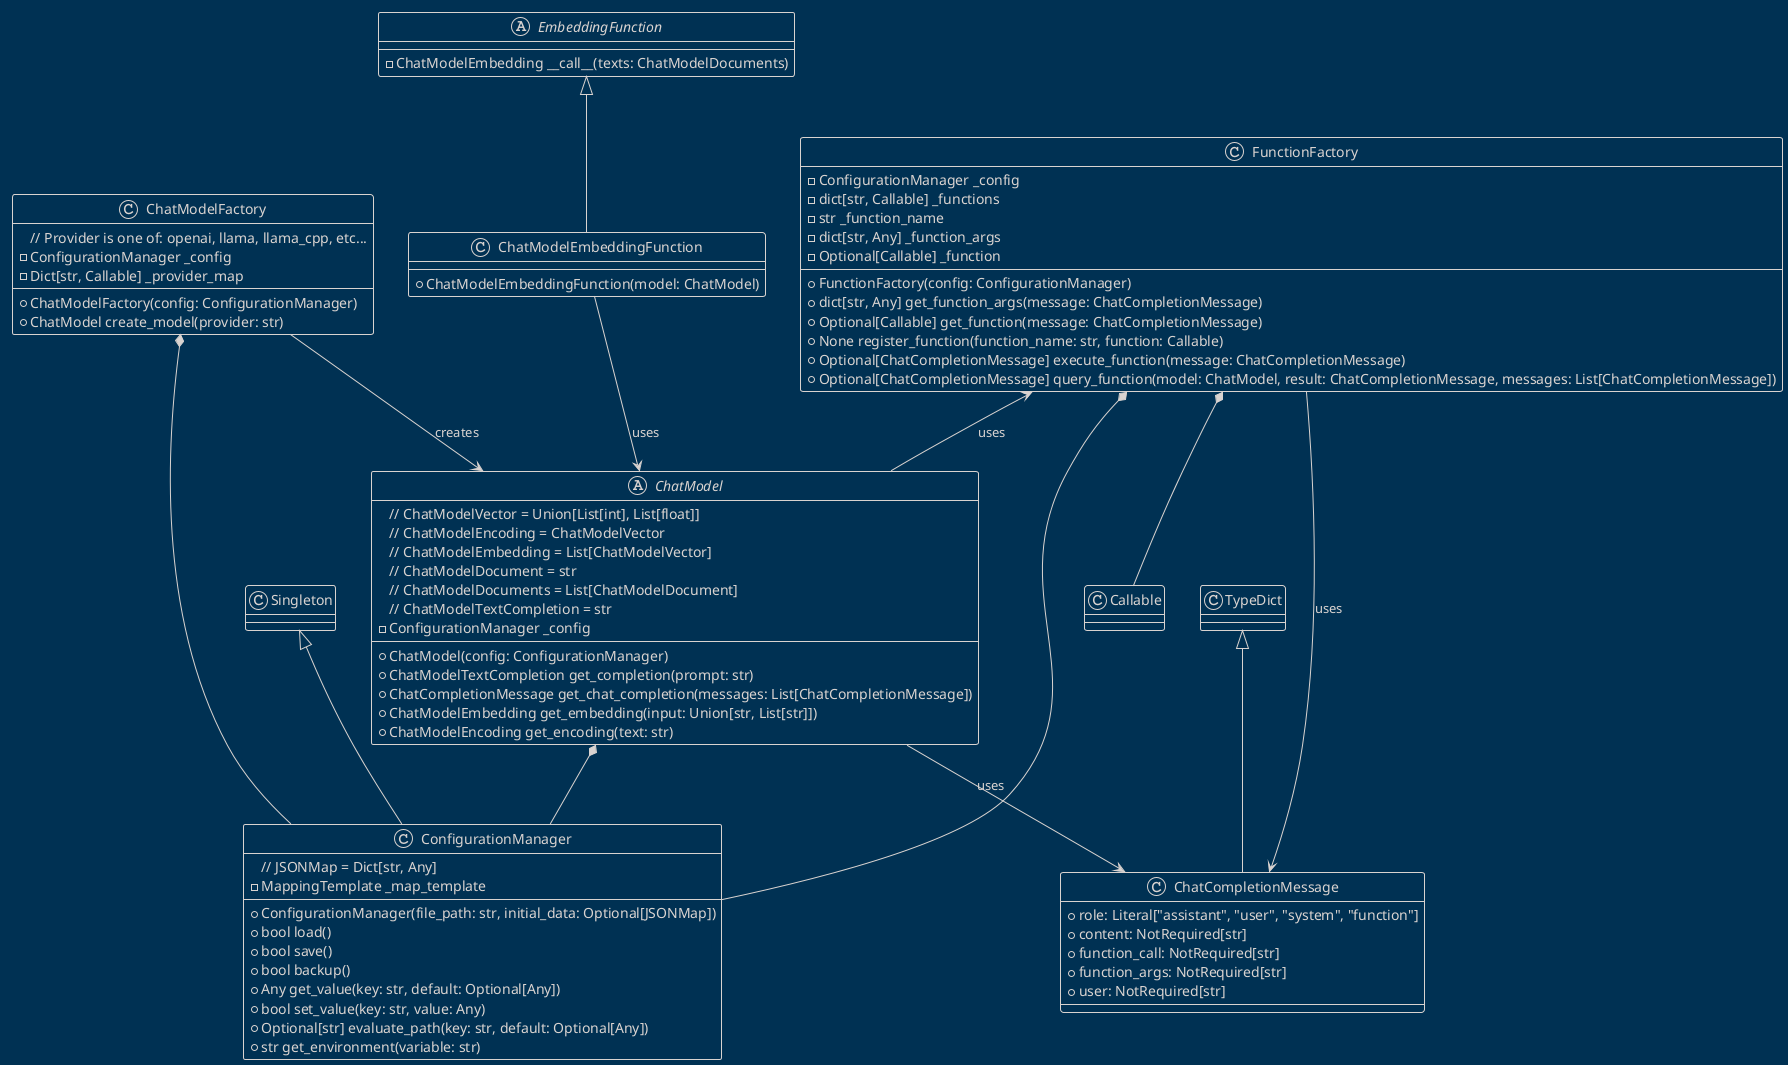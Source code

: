 @startuml ChatModel
!theme blueprint

' docs/diagrams/plantuml/chat_model.puml

class ConfigurationManager extends Singleton {
    // JSONMap = Dict[str, Any]
    - MappingTemplate _map_template
    + ConfigurationManager(file_path: str, initial_data: Optional[JSONMap])
    + bool load()
    + bool save()
    + bool backup()
    + Any get_value(key: str, default: Optional[Any])
    + bool set_value(key: str, value: Any)
    + Optional[str] evaluate_path(key: str, default: Optional[Any])
    + str get_environment(variable: str)
}

class ChatCompletionMessage extends TypeDict {
    + role: Literal["assistant", "user", "system", "function"]
    + content: NotRequired[str]
    + function_call: NotRequired[str]
    + function_args: NotRequired[str]
    + user: NotRequired[str]
}

abstract class ChatModel {
    // ChatModelVector = Union[List[int], List[float]]
    // ChatModelEncoding = ChatModelVector
    // ChatModelEmbedding = List[ChatModelVector]
    // ChatModelDocument = str
    // ChatModelDocuments = List[ChatModelDocument]
    // ChatModelTextCompletion = str
    - ConfigurationManager _config
    + ChatModel(config: ConfigurationManager)
    + ChatModelTextCompletion get_completion(prompt: str)
    + ChatCompletionMessage get_chat_completion(messages: List[ChatCompletionMessage])
    + ChatModelEmbedding get_embedding(input: Union[str, List[str]])
    + ChatModelEncoding get_encoding(text: str)
}

abstract class EmbeddingFunction {
    - ChatModelEmbedding __call__(texts: ChatModelDocuments)
}

class ChatModelEmbeddingFunction extends EmbeddingFunction {
    + ChatModelEmbeddingFunction(model: ChatModel)
}

class ChatModelFactory {
    // Provider is one of: openai, llama, llama_cpp, etc...
    - ConfigurationManager _config
    - Dict[str, Callable] _provider_map
    + ChatModelFactory(config: ConfigurationManager)
    + ChatModel create_model(provider: str)
}

class FunctionFactory {
    - ConfigurationManager _config
    - dict[str, Callable] _functions
    - str _function_name
    - dict[str, Any] _function_args
    - Optional[Callable] _function
    + FunctionFactory(config: ConfigurationManager)
    + dict[str, Any] get_function_args(message: ChatCompletionMessage)
    + Optional[Callable] get_function(message: ChatCompletionMessage)
    + None register_function(function_name: str, function: Callable)
    + Optional[ChatCompletionMessage] execute_function(message: ChatCompletionMessage)
    + Optional[ChatCompletionMessage] query_function(model: ChatModel, result: ChatCompletionMessage, messages: List[ChatCompletionMessage])
}

ChatModelFactory --> ChatModel : "creates"
ChatModelFactory *-- ConfigurationManager

ChatModel *-- ConfigurationManager
ChatModel --> ChatCompletionMessage : "uses"
' note left of ChatModel: Maximum token limit in sequence is model-dependent. Refer to model documentation for specifics.

FunctionFactory *-- ConfigurationManager
FunctionFactory *-- Callable
FunctionFactory --> ChatCompletionMessage : "uses"
FunctionFactory <-- ChatModel : "uses"

ChatModelEmbeddingFunction --> ChatModel : "uses"
@enduml